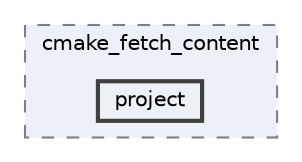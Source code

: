 digraph "/home/ale/sparse-matrix/json/tests/cmake_fetch_content/project"
{
 // LATEX_PDF_SIZE
  bgcolor="transparent";
  edge [fontname=Helvetica,fontsize=10,labelfontname=Helvetica,labelfontsize=10];
  node [fontname=Helvetica,fontsize=10,shape=box,height=0.2,width=0.4];
  compound=true
  subgraph clusterdir_081717572348a296929681a467b75135 {
    graph [ bgcolor="#edf0f7", pencolor="grey50", label="cmake_fetch_content", fontname=Helvetica,fontsize=10 style="filled,dashed", URL="dir_081717572348a296929681a467b75135.html",tooltip=""]
  dir_d00db0c99572fef476d03528606e8378 [label="project", fillcolor="#edf0f7", color="grey25", style="filled,bold", URL="dir_d00db0c99572fef476d03528606e8378.html",tooltip=""];
  }
}
